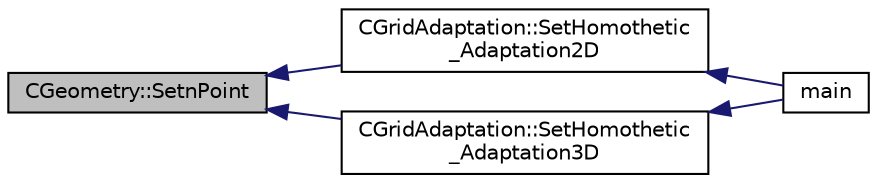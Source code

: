 digraph "CGeometry::SetnPoint"
{
  edge [fontname="Helvetica",fontsize="10",labelfontname="Helvetica",labelfontsize="10"];
  node [fontname="Helvetica",fontsize="10",shape=record];
  rankdir="LR";
  Node2833 [label="CGeometry::SetnPoint",height=0.2,width=0.4,color="black", fillcolor="grey75", style="filled", fontcolor="black"];
  Node2833 -> Node2834 [dir="back",color="midnightblue",fontsize="10",style="solid",fontname="Helvetica"];
  Node2834 [label="CGridAdaptation::SetHomothetic\l_Adaptation2D",height=0.2,width=0.4,color="black", fillcolor="white", style="filled",URL="$class_c_grid_adaptation.html#a5257243a7c3cf080344a61d7a5bd8086",tooltip="Do a complete adaptation of the computational grid using a homothetic technique (2D). "];
  Node2834 -> Node2835 [dir="back",color="midnightblue",fontsize="10",style="solid",fontname="Helvetica"];
  Node2835 [label="main",height=0.2,width=0.4,color="black", fillcolor="white", style="filled",URL="$_s_u2___m_s_h_8cpp.html#a0ddf1224851353fc92bfbff6f499fa97"];
  Node2833 -> Node2836 [dir="back",color="midnightblue",fontsize="10",style="solid",fontname="Helvetica"];
  Node2836 [label="CGridAdaptation::SetHomothetic\l_Adaptation3D",height=0.2,width=0.4,color="black", fillcolor="white", style="filled",URL="$class_c_grid_adaptation.html#a9f2b95697dbf07724fae0b65e19323b7",tooltip="Do a complete adaptation of the computational grid using a homothetic technique (3D). "];
  Node2836 -> Node2835 [dir="back",color="midnightblue",fontsize="10",style="solid",fontname="Helvetica"];
}
